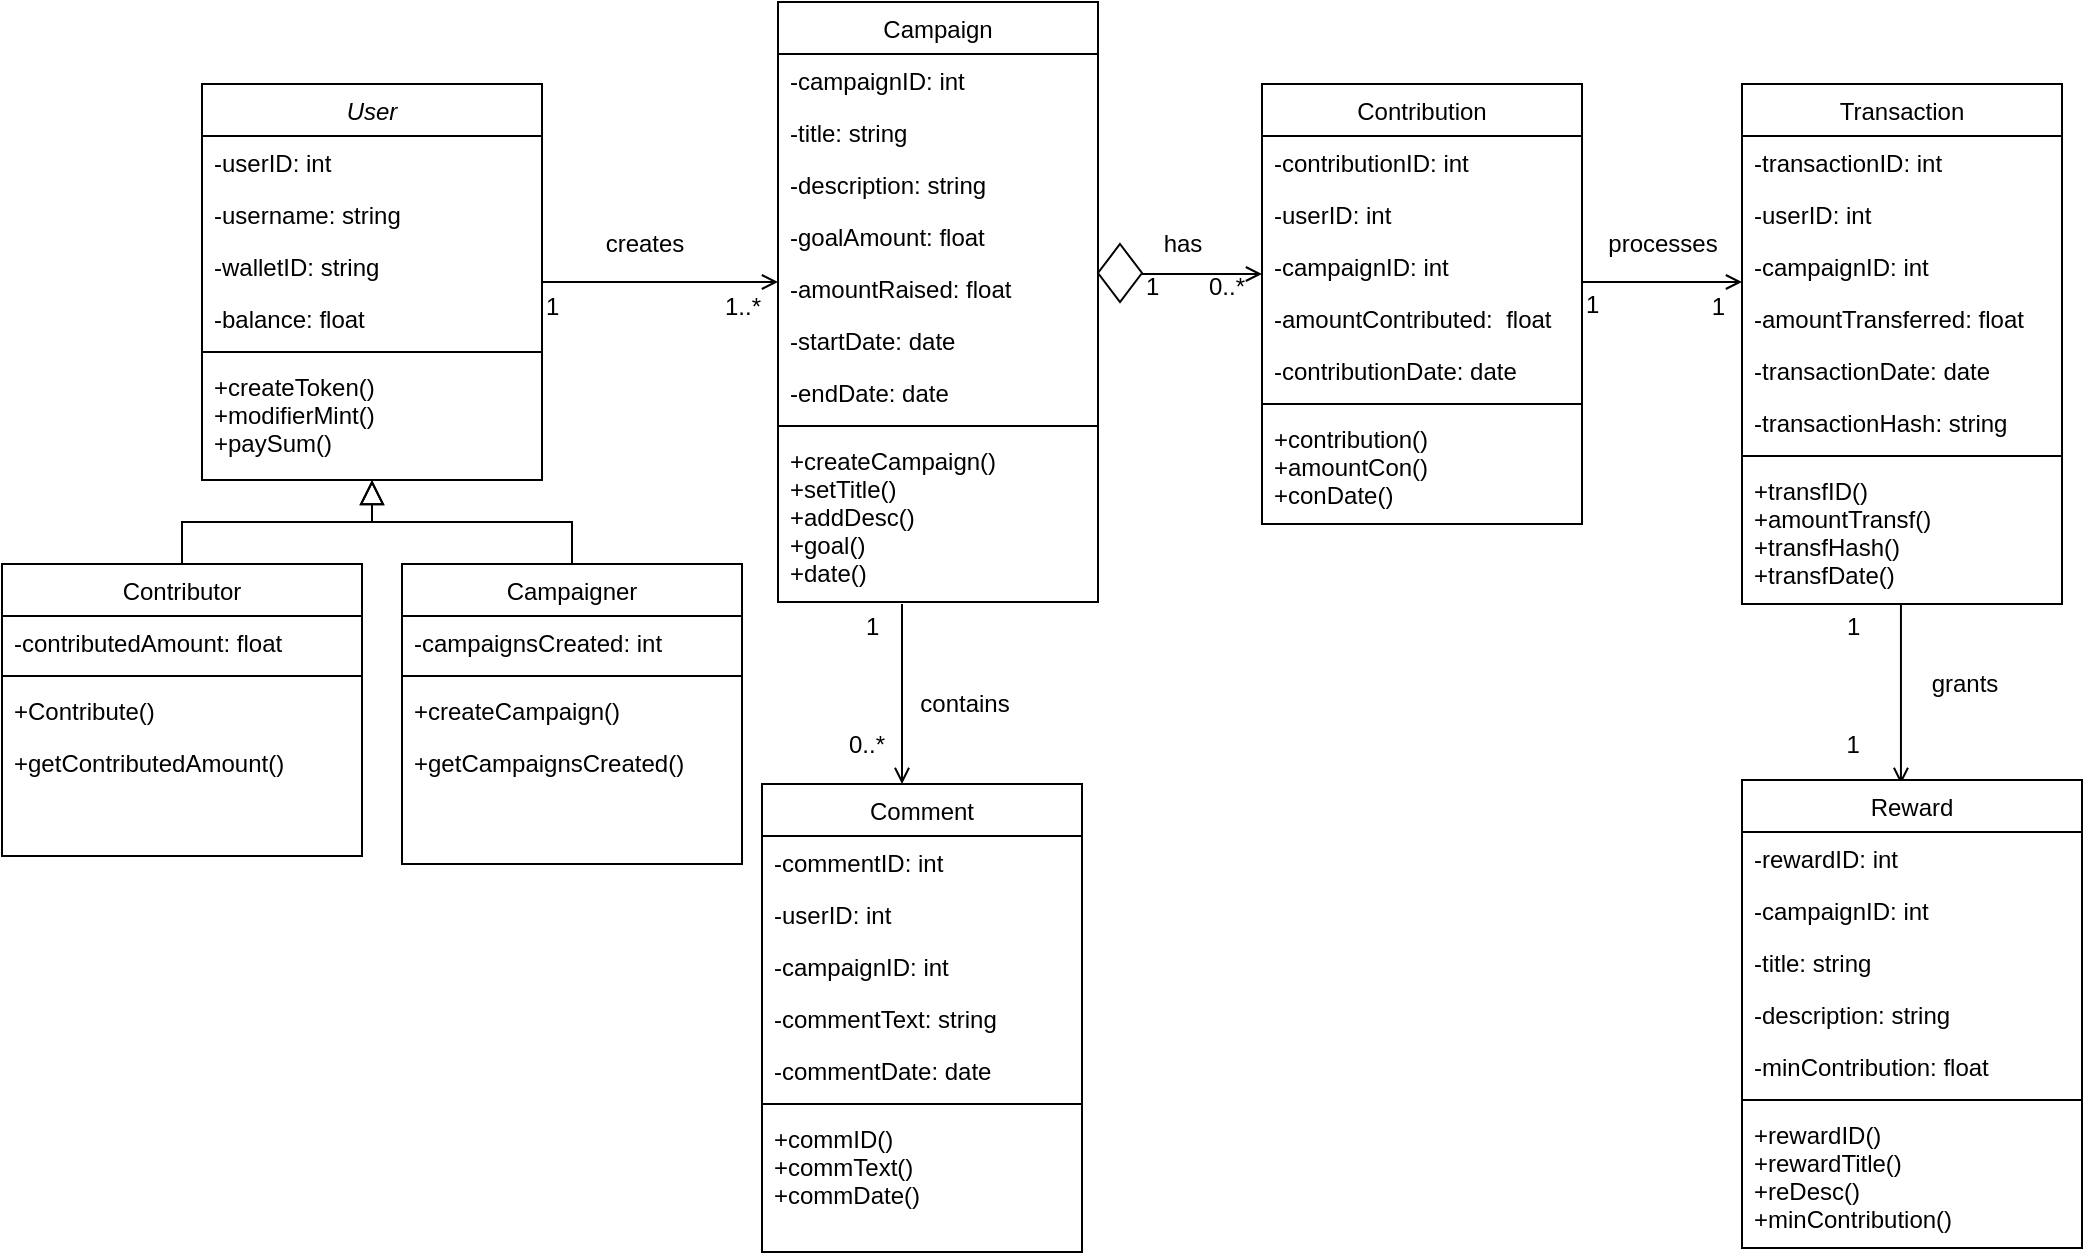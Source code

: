 <mxfile version="21.6.8" type="device">
  <diagram id="C5RBs43oDa-KdzZeNtuy" name="Page-1">
    <mxGraphModel dx="1437" dy="559" grid="1" gridSize="10" guides="1" tooltips="1" connect="1" arrows="1" fold="1" page="1" pageScale="1" pageWidth="827" pageHeight="1169" math="0" shadow="0">
      <root>
        <mxCell id="WIyWlLk6GJQsqaUBKTNV-0" />
        <mxCell id="WIyWlLk6GJQsqaUBKTNV-1" parent="WIyWlLk6GJQsqaUBKTNV-0" />
        <mxCell id="zkfFHV4jXpPFQw0GAbJ--0" value="User" style="swimlane;fontStyle=2;align=center;verticalAlign=top;childLayout=stackLayout;horizontal=1;startSize=26;horizontalStack=0;resizeParent=1;resizeLast=0;collapsible=1;marginBottom=0;rounded=0;shadow=0;strokeWidth=1;" parent="WIyWlLk6GJQsqaUBKTNV-1" vertex="1">
          <mxGeometry x="220" y="120" width="170" height="198" as="geometry">
            <mxRectangle x="230" y="140" width="160" height="26" as="alternateBounds" />
          </mxGeometry>
        </mxCell>
        <mxCell id="zkfFHV4jXpPFQw0GAbJ--1" value="-userID: int" style="text;align=left;verticalAlign=top;spacingLeft=4;spacingRight=4;overflow=hidden;rotatable=0;points=[[0,0.5],[1,0.5]];portConstraint=eastwest;" parent="zkfFHV4jXpPFQw0GAbJ--0" vertex="1">
          <mxGeometry y="26" width="170" height="26" as="geometry" />
        </mxCell>
        <mxCell id="zkfFHV4jXpPFQw0GAbJ--2" value="-username: string" style="text;align=left;verticalAlign=top;spacingLeft=4;spacingRight=4;overflow=hidden;rotatable=0;points=[[0,0.5],[1,0.5]];portConstraint=eastwest;rounded=0;shadow=0;html=0;" parent="zkfFHV4jXpPFQw0GAbJ--0" vertex="1">
          <mxGeometry y="52" width="170" height="26" as="geometry" />
        </mxCell>
        <mxCell id="zkfFHV4jXpPFQw0GAbJ--3" value="-walletID: string" style="text;align=left;verticalAlign=top;spacingLeft=4;spacingRight=4;overflow=hidden;rotatable=0;points=[[0,0.5],[1,0.5]];portConstraint=eastwest;rounded=0;shadow=0;html=0;" parent="zkfFHV4jXpPFQw0GAbJ--0" vertex="1">
          <mxGeometry y="78" width="170" height="26" as="geometry" />
        </mxCell>
        <mxCell id="aKW2UoSungZ_cPS9l6HX-14" value="-balance: float" style="text;align=left;verticalAlign=top;spacingLeft=4;spacingRight=4;overflow=hidden;rotatable=0;points=[[0,0.5],[1,0.5]];portConstraint=eastwest;rounded=0;shadow=0;html=0;" parent="zkfFHV4jXpPFQw0GAbJ--0" vertex="1">
          <mxGeometry y="104" width="170" height="26" as="geometry" />
        </mxCell>
        <mxCell id="zkfFHV4jXpPFQw0GAbJ--4" value="" style="line;html=1;strokeWidth=1;align=left;verticalAlign=middle;spacingTop=-1;spacingLeft=3;spacingRight=3;rotatable=0;labelPosition=right;points=[];portConstraint=eastwest;" parent="zkfFHV4jXpPFQw0GAbJ--0" vertex="1">
          <mxGeometry y="130" width="170" height="8" as="geometry" />
        </mxCell>
        <mxCell id="XlG1Qlhfh9xNwYGJghQr-1" value="+createToken()&#xa;+modifierMint()&#xa;+paySum()" style="text;align=left;verticalAlign=top;spacingLeft=4;spacingRight=4;overflow=hidden;rotatable=0;points=[[0,0.5],[1,0.5]];portConstraint=eastwest;rounded=0;shadow=0;html=0;" parent="zkfFHV4jXpPFQw0GAbJ--0" vertex="1">
          <mxGeometry y="138" width="170" height="52" as="geometry" />
        </mxCell>
        <mxCell id="zkfFHV4jXpPFQw0GAbJ--6" value="Contributor" style="swimlane;fontStyle=0;align=center;verticalAlign=top;childLayout=stackLayout;horizontal=1;startSize=26;horizontalStack=0;resizeParent=1;resizeLast=0;collapsible=1;marginBottom=0;rounded=0;shadow=0;strokeWidth=1;" parent="WIyWlLk6GJQsqaUBKTNV-1" vertex="1">
          <mxGeometry x="120" y="360" width="180" height="146" as="geometry">
            <mxRectangle x="130" y="380" width="160" height="26" as="alternateBounds" />
          </mxGeometry>
        </mxCell>
        <mxCell id="1NJrTa7F606WhRl6wuMh-0" value="-contributedAmount: float " style="text;align=left;verticalAlign=top;spacingLeft=4;spacingRight=4;overflow=hidden;rotatable=0;points=[[0,0.5],[1,0.5]];portConstraint=eastwest;" parent="zkfFHV4jXpPFQw0GAbJ--6" vertex="1">
          <mxGeometry y="26" width="180" height="26" as="geometry" />
        </mxCell>
        <mxCell id="1NJrTa7F606WhRl6wuMh-1" value="" style="line;html=1;strokeWidth=1;align=left;verticalAlign=middle;spacingTop=-1;spacingLeft=3;spacingRight=3;rotatable=0;labelPosition=right;points=[];portConstraint=eastwest;" parent="zkfFHV4jXpPFQw0GAbJ--6" vertex="1">
          <mxGeometry y="52" width="180" height="8" as="geometry" />
        </mxCell>
        <mxCell id="1NJrTa7F606WhRl6wuMh-2" value="+Contribute()" style="text;align=left;verticalAlign=top;spacingLeft=4;spacingRight=4;overflow=hidden;rotatable=0;points=[[0,0.5],[1,0.5]];portConstraint=eastwest;" parent="zkfFHV4jXpPFQw0GAbJ--6" vertex="1">
          <mxGeometry y="60" width="180" height="26" as="geometry" />
        </mxCell>
        <mxCell id="1NJrTa7F606WhRl6wuMh-4" value="+getContributedAmount()" style="text;align=left;verticalAlign=top;spacingLeft=4;spacingRight=4;overflow=hidden;rotatable=0;points=[[0,0.5],[1,0.5]];portConstraint=eastwest;" parent="zkfFHV4jXpPFQw0GAbJ--6" vertex="1">
          <mxGeometry y="86" width="180" height="26" as="geometry" />
        </mxCell>
        <mxCell id="zkfFHV4jXpPFQw0GAbJ--12" value="" style="endArrow=block;endSize=10;endFill=0;shadow=0;strokeWidth=1;rounded=0;edgeStyle=elbowEdgeStyle;elbow=vertical;" parent="WIyWlLk6GJQsqaUBKTNV-1" source="zkfFHV4jXpPFQw0GAbJ--6" target="zkfFHV4jXpPFQw0GAbJ--0" edge="1">
          <mxGeometry width="160" relative="1" as="geometry">
            <mxPoint x="200" y="203" as="sourcePoint" />
            <mxPoint x="200" y="203" as="targetPoint" />
          </mxGeometry>
        </mxCell>
        <mxCell id="zkfFHV4jXpPFQw0GAbJ--13" value="Campaigner" style="swimlane;fontStyle=0;align=center;verticalAlign=top;childLayout=stackLayout;horizontal=1;startSize=26;horizontalStack=0;resizeParent=1;resizeLast=0;collapsible=1;marginBottom=0;rounded=0;shadow=0;strokeWidth=1;" parent="WIyWlLk6GJQsqaUBKTNV-1" vertex="1">
          <mxGeometry x="320" y="360" width="170" height="150" as="geometry">
            <mxRectangle x="340" y="380" width="170" height="26" as="alternateBounds" />
          </mxGeometry>
        </mxCell>
        <mxCell id="1NJrTa7F606WhRl6wuMh-5" value="-campaignsCreated: int " style="text;align=left;verticalAlign=top;spacingLeft=4;spacingRight=4;overflow=hidden;rotatable=0;points=[[0,0.5],[1,0.5]];portConstraint=eastwest;" parent="zkfFHV4jXpPFQw0GAbJ--13" vertex="1">
          <mxGeometry y="26" width="170" height="26" as="geometry" />
        </mxCell>
        <mxCell id="1NJrTa7F606WhRl6wuMh-7" value="" style="line;html=1;strokeWidth=1;align=left;verticalAlign=middle;spacingTop=-1;spacingLeft=3;spacingRight=3;rotatable=0;labelPosition=right;points=[];portConstraint=eastwest;" parent="zkfFHV4jXpPFQw0GAbJ--13" vertex="1">
          <mxGeometry y="52" width="170" height="8" as="geometry" />
        </mxCell>
        <mxCell id="1NJrTa7F606WhRl6wuMh-8" value="+createCampaign()" style="text;align=left;verticalAlign=top;spacingLeft=4;spacingRight=4;overflow=hidden;rotatable=0;points=[[0,0.5],[1,0.5]];portConstraint=eastwest;" parent="zkfFHV4jXpPFQw0GAbJ--13" vertex="1">
          <mxGeometry y="60" width="170" height="26" as="geometry" />
        </mxCell>
        <mxCell id="1NJrTa7F606WhRl6wuMh-9" value="+getCampaignsCreated()" style="text;align=left;verticalAlign=top;spacingLeft=4;spacingRight=4;overflow=hidden;rotatable=0;points=[[0,0.5],[1,0.5]];portConstraint=eastwest;" parent="zkfFHV4jXpPFQw0GAbJ--13" vertex="1">
          <mxGeometry y="86" width="170" height="26" as="geometry" />
        </mxCell>
        <mxCell id="zkfFHV4jXpPFQw0GAbJ--16" value="" style="endArrow=block;endSize=10;endFill=0;shadow=0;strokeWidth=1;rounded=0;edgeStyle=elbowEdgeStyle;elbow=vertical;" parent="WIyWlLk6GJQsqaUBKTNV-1" source="zkfFHV4jXpPFQw0GAbJ--13" target="zkfFHV4jXpPFQw0GAbJ--0" edge="1">
          <mxGeometry width="160" relative="1" as="geometry">
            <mxPoint x="210" y="373" as="sourcePoint" />
            <mxPoint x="310" y="271" as="targetPoint" />
          </mxGeometry>
        </mxCell>
        <mxCell id="zkfFHV4jXpPFQw0GAbJ--17" value="Campaign" style="swimlane;fontStyle=0;align=center;verticalAlign=top;childLayout=stackLayout;horizontal=1;startSize=26;horizontalStack=0;resizeParent=1;resizeLast=0;collapsible=1;marginBottom=0;rounded=0;shadow=0;strokeWidth=1;" parent="WIyWlLk6GJQsqaUBKTNV-1" vertex="1">
          <mxGeometry x="508" y="79" width="160" height="300" as="geometry">
            <mxRectangle x="550" y="140" width="160" height="26" as="alternateBounds" />
          </mxGeometry>
        </mxCell>
        <mxCell id="zkfFHV4jXpPFQw0GAbJ--18" value="-campaignID: int" style="text;align=left;verticalAlign=top;spacingLeft=4;spacingRight=4;overflow=hidden;rotatable=0;points=[[0,0.5],[1,0.5]];portConstraint=eastwest;" parent="zkfFHV4jXpPFQw0GAbJ--17" vertex="1">
          <mxGeometry y="26" width="160" height="26" as="geometry" />
        </mxCell>
        <mxCell id="zkfFHV4jXpPFQw0GAbJ--19" value="-title: string" style="text;align=left;verticalAlign=top;spacingLeft=4;spacingRight=4;overflow=hidden;rotatable=0;points=[[0,0.5],[1,0.5]];portConstraint=eastwest;rounded=0;shadow=0;html=0;" parent="zkfFHV4jXpPFQw0GAbJ--17" vertex="1">
          <mxGeometry y="52" width="160" height="26" as="geometry" />
        </mxCell>
        <mxCell id="zkfFHV4jXpPFQw0GAbJ--20" value="-description: string" style="text;align=left;verticalAlign=top;spacingLeft=4;spacingRight=4;overflow=hidden;rotatable=0;points=[[0,0.5],[1,0.5]];portConstraint=eastwest;rounded=0;shadow=0;html=0;" parent="zkfFHV4jXpPFQw0GAbJ--17" vertex="1">
          <mxGeometry y="78" width="160" height="26" as="geometry" />
        </mxCell>
        <mxCell id="zkfFHV4jXpPFQw0GAbJ--21" value="-goalAmount: float" style="text;align=left;verticalAlign=top;spacingLeft=4;spacingRight=4;overflow=hidden;rotatable=0;points=[[0,0.5],[1,0.5]];portConstraint=eastwest;rounded=0;shadow=0;html=0;" parent="zkfFHV4jXpPFQw0GAbJ--17" vertex="1">
          <mxGeometry y="104" width="160" height="26" as="geometry" />
        </mxCell>
        <mxCell id="zkfFHV4jXpPFQw0GAbJ--22" value="-amountRaised: float" style="text;align=left;verticalAlign=top;spacingLeft=4;spacingRight=4;overflow=hidden;rotatable=0;points=[[0,0.5],[1,0.5]];portConstraint=eastwest;rounded=0;shadow=0;html=0;" parent="zkfFHV4jXpPFQw0GAbJ--17" vertex="1">
          <mxGeometry y="130" width="160" height="26" as="geometry" />
        </mxCell>
        <mxCell id="aKW2UoSungZ_cPS9l6HX-15" value="-startDate: date" style="text;align=left;verticalAlign=top;spacingLeft=4;spacingRight=4;overflow=hidden;rotatable=0;points=[[0,0.5],[1,0.5]];portConstraint=eastwest;rounded=0;shadow=0;html=0;" parent="zkfFHV4jXpPFQw0GAbJ--17" vertex="1">
          <mxGeometry y="156" width="160" height="26" as="geometry" />
        </mxCell>
        <mxCell id="aKW2UoSungZ_cPS9l6HX-16" value="-endDate: date" style="text;align=left;verticalAlign=top;spacingLeft=4;spacingRight=4;overflow=hidden;rotatable=0;points=[[0,0.5],[1,0.5]];portConstraint=eastwest;rounded=0;shadow=0;html=0;" parent="zkfFHV4jXpPFQw0GAbJ--17" vertex="1">
          <mxGeometry y="182" width="160" height="26" as="geometry" />
        </mxCell>
        <mxCell id="zkfFHV4jXpPFQw0GAbJ--23" value="" style="line;html=1;strokeWidth=1;align=left;verticalAlign=middle;spacingTop=-1;spacingLeft=3;spacingRight=3;rotatable=0;labelPosition=right;points=[];portConstraint=eastwest;" parent="zkfFHV4jXpPFQw0GAbJ--17" vertex="1">
          <mxGeometry y="208" width="160" height="8" as="geometry" />
        </mxCell>
        <mxCell id="XlG1Qlhfh9xNwYGJghQr-3" value="+createCampaign()&#xa;+setTitle()&#xa;+addDesc()&#xa;+goal()&#xa;+date()" style="text;align=left;verticalAlign=top;spacingLeft=4;spacingRight=4;overflow=hidden;rotatable=0;points=[[0,0.5],[1,0.5]];portConstraint=eastwest;rounded=0;shadow=0;html=0;" parent="zkfFHV4jXpPFQw0GAbJ--17" vertex="1">
          <mxGeometry y="216" width="160" height="84" as="geometry" />
        </mxCell>
        <mxCell id="zkfFHV4jXpPFQw0GAbJ--26" value="" style="endArrow=open;shadow=0;strokeWidth=1;rounded=0;endFill=1;edgeStyle=elbowEdgeStyle;elbow=vertical;" parent="WIyWlLk6GJQsqaUBKTNV-1" source="zkfFHV4jXpPFQw0GAbJ--0" target="zkfFHV4jXpPFQw0GAbJ--17" edge="1">
          <mxGeometry x="0.5" y="41" relative="1" as="geometry">
            <mxPoint x="380" y="192" as="sourcePoint" />
            <mxPoint x="540" y="192" as="targetPoint" />
            <mxPoint x="-40" y="32" as="offset" />
          </mxGeometry>
        </mxCell>
        <mxCell id="zkfFHV4jXpPFQw0GAbJ--27" value="1" style="resizable=0;align=left;verticalAlign=bottom;labelBackgroundColor=none;fontSize=12;" parent="zkfFHV4jXpPFQw0GAbJ--26" connectable="0" vertex="1">
          <mxGeometry x="-1" relative="1" as="geometry">
            <mxPoint y="21" as="offset" />
          </mxGeometry>
        </mxCell>
        <mxCell id="zkfFHV4jXpPFQw0GAbJ--28" value="1..*" style="resizable=0;align=right;verticalAlign=bottom;labelBackgroundColor=none;fontSize=12;" parent="zkfFHV4jXpPFQw0GAbJ--26" connectable="0" vertex="1">
          <mxGeometry x="1" relative="1" as="geometry">
            <mxPoint x="-7" y="21" as="offset" />
          </mxGeometry>
        </mxCell>
        <mxCell id="zkfFHV4jXpPFQw0GAbJ--29" value="creates" style="text;html=1;resizable=0;points=[];;align=center;verticalAlign=middle;labelBackgroundColor=none;rounded=0;shadow=0;strokeWidth=1;fontSize=12;" parent="zkfFHV4jXpPFQw0GAbJ--26" vertex="1" connectable="0">
          <mxGeometry x="0.5" y="49" relative="1" as="geometry">
            <mxPoint x="-38" y="30" as="offset" />
          </mxGeometry>
        </mxCell>
        <mxCell id="aKW2UoSungZ_cPS9l6HX-4" value="has" style="text;html=1;resizable=0;points=[];;align=center;verticalAlign=middle;labelBackgroundColor=none;rounded=0;shadow=0;strokeWidth=1;fontSize=12;" parent="zkfFHV4jXpPFQw0GAbJ--26" vertex="1" connectable="0">
          <mxGeometry x="0.5" y="49" relative="1" as="geometry">
            <mxPoint x="231" y="30" as="offset" />
          </mxGeometry>
        </mxCell>
        <mxCell id="aKW2UoSungZ_cPS9l6HX-28" value="contains" style="text;html=1;resizable=0;points=[];;align=center;verticalAlign=middle;labelBackgroundColor=none;rounded=0;shadow=0;strokeWidth=1;fontSize=12;" parent="zkfFHV4jXpPFQw0GAbJ--26" vertex="1" connectable="0">
          <mxGeometry x="0.5" y="49" relative="1" as="geometry">
            <mxPoint x="122" y="260" as="offset" />
          </mxGeometry>
        </mxCell>
        <mxCell id="aKW2UoSungZ_cPS9l6HX-48" value="processes" style="text;html=1;resizable=0;points=[];;align=center;verticalAlign=middle;labelBackgroundColor=none;rounded=0;shadow=0;strokeWidth=1;fontSize=12;" parent="zkfFHV4jXpPFQw0GAbJ--26" vertex="1" connectable="0">
          <mxGeometry x="0.5" y="49" relative="1" as="geometry">
            <mxPoint x="471" y="30" as="offset" />
          </mxGeometry>
        </mxCell>
        <mxCell id="aKW2UoSungZ_cPS9l6HX-52" value="grants" style="text;html=1;resizable=0;points=[];;align=center;verticalAlign=middle;labelBackgroundColor=none;rounded=0;shadow=0;strokeWidth=1;fontSize=12;" parent="zkfFHV4jXpPFQw0GAbJ--26" vertex="1" connectable="0">
          <mxGeometry x="0.5" y="49" relative="1" as="geometry">
            <mxPoint x="622" y="250" as="offset" />
          </mxGeometry>
        </mxCell>
        <mxCell id="aKW2UoSungZ_cPS9l6HX-5" value="Contribution" style="swimlane;fontStyle=0;align=center;verticalAlign=top;childLayout=stackLayout;horizontal=1;startSize=26;horizontalStack=0;resizeParent=1;resizeLast=0;collapsible=1;marginBottom=0;rounded=0;shadow=0;strokeWidth=1;" parent="WIyWlLk6GJQsqaUBKTNV-1" vertex="1">
          <mxGeometry x="750" y="120" width="160" height="220" as="geometry">
            <mxRectangle x="550" y="140" width="160" height="26" as="alternateBounds" />
          </mxGeometry>
        </mxCell>
        <mxCell id="aKW2UoSungZ_cPS9l6HX-6" value="-contributionID: int" style="text;align=left;verticalAlign=top;spacingLeft=4;spacingRight=4;overflow=hidden;rotatable=0;points=[[0,0.5],[1,0.5]];portConstraint=eastwest;" parent="aKW2UoSungZ_cPS9l6HX-5" vertex="1">
          <mxGeometry y="26" width="160" height="26" as="geometry" />
        </mxCell>
        <mxCell id="aKW2UoSungZ_cPS9l6HX-7" value="-userID: int" style="text;align=left;verticalAlign=top;spacingLeft=4;spacingRight=4;overflow=hidden;rotatable=0;points=[[0,0.5],[1,0.5]];portConstraint=eastwest;rounded=0;shadow=0;html=0;" parent="aKW2UoSungZ_cPS9l6HX-5" vertex="1">
          <mxGeometry y="52" width="160" height="26" as="geometry" />
        </mxCell>
        <mxCell id="aKW2UoSungZ_cPS9l6HX-9" value="-campaignID: int" style="text;align=left;verticalAlign=top;spacingLeft=4;spacingRight=4;overflow=hidden;rotatable=0;points=[[0,0.5],[1,0.5]];portConstraint=eastwest;rounded=0;shadow=0;html=0;" parent="aKW2UoSungZ_cPS9l6HX-5" vertex="1">
          <mxGeometry y="78" width="160" height="26" as="geometry" />
        </mxCell>
        <mxCell id="aKW2UoSungZ_cPS9l6HX-10" value="-amountContributed:  float" style="text;align=left;verticalAlign=top;spacingLeft=4;spacingRight=4;overflow=hidden;rotatable=0;points=[[0,0.5],[1,0.5]];portConstraint=eastwest;rounded=0;shadow=0;html=0;" parent="aKW2UoSungZ_cPS9l6HX-5" vertex="1">
          <mxGeometry y="104" width="160" height="26" as="geometry" />
        </mxCell>
        <mxCell id="aKW2UoSungZ_cPS9l6HX-17" value="-contributionDate: date" style="text;align=left;verticalAlign=top;spacingLeft=4;spacingRight=4;overflow=hidden;rotatable=0;points=[[0,0.5],[1,0.5]];portConstraint=eastwest;rounded=0;shadow=0;html=0;" parent="aKW2UoSungZ_cPS9l6HX-5" vertex="1">
          <mxGeometry y="130" width="160" height="26" as="geometry" />
        </mxCell>
        <mxCell id="aKW2UoSungZ_cPS9l6HX-21" value="" style="line;html=1;strokeWidth=1;align=left;verticalAlign=middle;spacingTop=-1;spacingLeft=3;spacingRight=3;rotatable=0;labelPosition=right;points=[];portConstraint=eastwest;" parent="aKW2UoSungZ_cPS9l6HX-5" vertex="1">
          <mxGeometry y="156" width="160" height="8" as="geometry" />
        </mxCell>
        <mxCell id="XlG1Qlhfh9xNwYGJghQr-4" value="+contribution()&#xa;+amountCon()&#xa;+conDate()" style="text;align=left;verticalAlign=top;spacingLeft=4;spacingRight=4;overflow=hidden;rotatable=0;points=[[0,0.5],[1,0.5]];portConstraint=eastwest;rounded=0;shadow=0;html=0;" parent="aKW2UoSungZ_cPS9l6HX-5" vertex="1">
          <mxGeometry y="164" width="160" height="52" as="geometry" />
        </mxCell>
        <mxCell id="aKW2UoSungZ_cPS9l6HX-18" value="" style="endArrow=open;shadow=0;strokeWidth=1;rounded=0;endFill=1;edgeStyle=elbowEdgeStyle;elbow=vertical;" parent="WIyWlLk6GJQsqaUBKTNV-1" edge="1">
          <mxGeometry x="0.5" y="41" relative="1" as="geometry">
            <mxPoint x="690" y="215" as="sourcePoint" />
            <mxPoint x="750" y="215" as="targetPoint" />
            <mxPoint x="-40" y="32" as="offset" />
            <Array as="points">
              <mxPoint x="690" y="215" />
            </Array>
          </mxGeometry>
        </mxCell>
        <mxCell id="aKW2UoSungZ_cPS9l6HX-19" value="1" style="resizable=0;align=left;verticalAlign=bottom;labelBackgroundColor=none;fontSize=12;" parent="aKW2UoSungZ_cPS9l6HX-18" connectable="0" vertex="1">
          <mxGeometry x="-1" relative="1" as="geometry">
            <mxPoint y="15" as="offset" />
          </mxGeometry>
        </mxCell>
        <mxCell id="aKW2UoSungZ_cPS9l6HX-20" value="0..*" style="resizable=0;align=right;verticalAlign=bottom;labelBackgroundColor=none;fontSize=12;" parent="aKW2UoSungZ_cPS9l6HX-18" connectable="0" vertex="1">
          <mxGeometry x="1" relative="1" as="geometry">
            <mxPoint x="-7" y="15" as="offset" />
          </mxGeometry>
        </mxCell>
        <mxCell id="aKW2UoSungZ_cPS9l6HX-25" value="" style="endArrow=open;shadow=0;strokeWidth=1;rounded=0;endFill=1;edgeStyle=elbowEdgeStyle;elbow=vertical;" parent="WIyWlLk6GJQsqaUBKTNV-1" edge="1">
          <mxGeometry x="0.5" y="41" relative="1" as="geometry">
            <mxPoint x="570" y="380" as="sourcePoint" />
            <mxPoint x="570" y="470" as="targetPoint" />
            <mxPoint x="-40" y="32" as="offset" />
            <Array as="points">
              <mxPoint x="580" y="398.5" />
            </Array>
          </mxGeometry>
        </mxCell>
        <mxCell id="aKW2UoSungZ_cPS9l6HX-26" value="1" style="resizable=0;align=left;verticalAlign=bottom;labelBackgroundColor=none;fontSize=12;" parent="aKW2UoSungZ_cPS9l6HX-25" connectable="0" vertex="1">
          <mxGeometry x="-1" relative="1" as="geometry">
            <mxPoint x="-20" y="20" as="offset" />
          </mxGeometry>
        </mxCell>
        <mxCell id="aKW2UoSungZ_cPS9l6HX-27" value="0..*" style="resizable=0;align=right;verticalAlign=bottom;labelBackgroundColor=none;fontSize=12;" parent="aKW2UoSungZ_cPS9l6HX-25" connectable="0" vertex="1">
          <mxGeometry x="1" relative="1" as="geometry">
            <mxPoint x="-7" y="-11" as="offset" />
          </mxGeometry>
        </mxCell>
        <mxCell id="aKW2UoSungZ_cPS9l6HX-29" value="Comment" style="swimlane;fontStyle=0;align=center;verticalAlign=top;childLayout=stackLayout;horizontal=1;startSize=26;horizontalStack=0;resizeParent=1;resizeLast=0;collapsible=1;marginBottom=0;rounded=0;shadow=0;strokeWidth=1;" parent="WIyWlLk6GJQsqaUBKTNV-1" vertex="1">
          <mxGeometry x="500" y="470" width="160" height="234" as="geometry">
            <mxRectangle x="550" y="140" width="160" height="26" as="alternateBounds" />
          </mxGeometry>
        </mxCell>
        <mxCell id="aKW2UoSungZ_cPS9l6HX-30" value="-commentID: int" style="text;align=left;verticalAlign=top;spacingLeft=4;spacingRight=4;overflow=hidden;rotatable=0;points=[[0,0.5],[1,0.5]];portConstraint=eastwest;" parent="aKW2UoSungZ_cPS9l6HX-29" vertex="1">
          <mxGeometry y="26" width="160" height="26" as="geometry" />
        </mxCell>
        <mxCell id="aKW2UoSungZ_cPS9l6HX-31" value="-userID: int" style="text;align=left;verticalAlign=top;spacingLeft=4;spacingRight=4;overflow=hidden;rotatable=0;points=[[0,0.5],[1,0.5]];portConstraint=eastwest;rounded=0;shadow=0;html=0;" parent="aKW2UoSungZ_cPS9l6HX-29" vertex="1">
          <mxGeometry y="52" width="160" height="26" as="geometry" />
        </mxCell>
        <mxCell id="aKW2UoSungZ_cPS9l6HX-32" value="-campaignID: int" style="text;align=left;verticalAlign=top;spacingLeft=4;spacingRight=4;overflow=hidden;rotatable=0;points=[[0,0.5],[1,0.5]];portConstraint=eastwest;rounded=0;shadow=0;html=0;" parent="aKW2UoSungZ_cPS9l6HX-29" vertex="1">
          <mxGeometry y="78" width="160" height="26" as="geometry" />
        </mxCell>
        <mxCell id="aKW2UoSungZ_cPS9l6HX-33" value="-commentText: string" style="text;align=left;verticalAlign=top;spacingLeft=4;spacingRight=4;overflow=hidden;rotatable=0;points=[[0,0.5],[1,0.5]];portConstraint=eastwest;rounded=0;shadow=0;html=0;" parent="aKW2UoSungZ_cPS9l6HX-29" vertex="1">
          <mxGeometry y="104" width="160" height="26" as="geometry" />
        </mxCell>
        <mxCell id="aKW2UoSungZ_cPS9l6HX-34" value="-commentDate: date" style="text;align=left;verticalAlign=top;spacingLeft=4;spacingRight=4;overflow=hidden;rotatable=0;points=[[0,0.5],[1,0.5]];portConstraint=eastwest;rounded=0;shadow=0;html=0;" parent="aKW2UoSungZ_cPS9l6HX-29" vertex="1">
          <mxGeometry y="130" width="160" height="26" as="geometry" />
        </mxCell>
        <mxCell id="aKW2UoSungZ_cPS9l6HX-35" value="" style="line;html=1;strokeWidth=1;align=left;verticalAlign=middle;spacingTop=-1;spacingLeft=3;spacingRight=3;rotatable=0;labelPosition=right;points=[];portConstraint=eastwest;" parent="aKW2UoSungZ_cPS9l6HX-29" vertex="1">
          <mxGeometry y="156" width="160" height="8" as="geometry" />
        </mxCell>
        <mxCell id="XlG1Qlhfh9xNwYGJghQr-6" value="+commID()&#xa;+commText()&#xa;+commDate()" style="text;align=left;verticalAlign=top;spacingLeft=4;spacingRight=4;overflow=hidden;rotatable=0;points=[[0,0.5],[1,0.5]];portConstraint=eastwest;rounded=0;shadow=0;html=0;" parent="aKW2UoSungZ_cPS9l6HX-29" vertex="1">
          <mxGeometry y="164" width="160" height="70" as="geometry" />
        </mxCell>
        <mxCell id="aKW2UoSungZ_cPS9l6HX-36" value="" style="endArrow=open;shadow=0;strokeWidth=1;rounded=0;endFill=1;edgeStyle=elbowEdgeStyle;elbow=vertical;" parent="WIyWlLk6GJQsqaUBKTNV-1" edge="1">
          <mxGeometry x="0.5" y="41" relative="1" as="geometry">
            <mxPoint x="910" y="219" as="sourcePoint" />
            <mxPoint x="990" y="219" as="targetPoint" />
            <mxPoint x="-40" y="32" as="offset" />
            <Array as="points">
              <mxPoint x="930" y="219" />
            </Array>
          </mxGeometry>
        </mxCell>
        <mxCell id="aKW2UoSungZ_cPS9l6HX-37" value="1" style="resizable=0;align=left;verticalAlign=bottom;labelBackgroundColor=none;fontSize=12;" parent="aKW2UoSungZ_cPS9l6HX-36" connectable="0" vertex="1">
          <mxGeometry x="-1" relative="1" as="geometry">
            <mxPoint y="20" as="offset" />
          </mxGeometry>
        </mxCell>
        <mxCell id="aKW2UoSungZ_cPS9l6HX-38" value="1" style="resizable=0;align=right;verticalAlign=bottom;labelBackgroundColor=none;fontSize=12;" parent="aKW2UoSungZ_cPS9l6HX-36" connectable="0" vertex="1">
          <mxGeometry x="1" relative="1" as="geometry">
            <mxPoint x="-7" y="21" as="offset" />
          </mxGeometry>
        </mxCell>
        <mxCell id="aKW2UoSungZ_cPS9l6HX-39" value="Transaction" style="swimlane;fontStyle=0;align=center;verticalAlign=top;childLayout=stackLayout;horizontal=1;startSize=26;horizontalStack=0;resizeParent=1;resizeLast=0;collapsible=1;marginBottom=0;rounded=0;shadow=0;strokeWidth=1;" parent="WIyWlLk6GJQsqaUBKTNV-1" vertex="1">
          <mxGeometry x="990" y="120" width="160" height="260" as="geometry">
            <mxRectangle x="550" y="140" width="160" height="26" as="alternateBounds" />
          </mxGeometry>
        </mxCell>
        <mxCell id="aKW2UoSungZ_cPS9l6HX-40" value="-transactionID: int" style="text;align=left;verticalAlign=top;spacingLeft=4;spacingRight=4;overflow=hidden;rotatable=0;points=[[0,0.5],[1,0.5]];portConstraint=eastwest;" parent="aKW2UoSungZ_cPS9l6HX-39" vertex="1">
          <mxGeometry y="26" width="160" height="26" as="geometry" />
        </mxCell>
        <mxCell id="aKW2UoSungZ_cPS9l6HX-41" value="-userID: int" style="text;align=left;verticalAlign=top;spacingLeft=4;spacingRight=4;overflow=hidden;rotatable=0;points=[[0,0.5],[1,0.5]];portConstraint=eastwest;rounded=0;shadow=0;html=0;" parent="aKW2UoSungZ_cPS9l6HX-39" vertex="1">
          <mxGeometry y="52" width="160" height="26" as="geometry" />
        </mxCell>
        <mxCell id="aKW2UoSungZ_cPS9l6HX-42" value="-campaignID: int" style="text;align=left;verticalAlign=top;spacingLeft=4;spacingRight=4;overflow=hidden;rotatable=0;points=[[0,0.5],[1,0.5]];portConstraint=eastwest;rounded=0;shadow=0;html=0;" parent="aKW2UoSungZ_cPS9l6HX-39" vertex="1">
          <mxGeometry y="78" width="160" height="26" as="geometry" />
        </mxCell>
        <mxCell id="aKW2UoSungZ_cPS9l6HX-43" value="-amountTransferred: float" style="text;align=left;verticalAlign=top;spacingLeft=4;spacingRight=4;overflow=hidden;rotatable=0;points=[[0,0.5],[1,0.5]];portConstraint=eastwest;rounded=0;shadow=0;html=0;" parent="aKW2UoSungZ_cPS9l6HX-39" vertex="1">
          <mxGeometry y="104" width="160" height="26" as="geometry" />
        </mxCell>
        <mxCell id="aKW2UoSungZ_cPS9l6HX-44" value="-transactionDate: date" style="text;align=left;verticalAlign=top;spacingLeft=4;spacingRight=4;overflow=hidden;rotatable=0;points=[[0,0.5],[1,0.5]];portConstraint=eastwest;rounded=0;shadow=0;html=0;" parent="aKW2UoSungZ_cPS9l6HX-39" vertex="1">
          <mxGeometry y="130" width="160" height="26" as="geometry" />
        </mxCell>
        <mxCell id="aKW2UoSungZ_cPS9l6HX-46" value="-transactionHash: string" style="text;align=left;verticalAlign=top;spacingLeft=4;spacingRight=4;overflow=hidden;rotatable=0;points=[[0,0.5],[1,0.5]];portConstraint=eastwest;rounded=0;shadow=0;html=0;" parent="aKW2UoSungZ_cPS9l6HX-39" vertex="1">
          <mxGeometry y="156" width="160" height="26" as="geometry" />
        </mxCell>
        <mxCell id="aKW2UoSungZ_cPS9l6HX-47" value="" style="line;html=1;strokeWidth=1;align=left;verticalAlign=middle;spacingTop=-1;spacingLeft=3;spacingRight=3;rotatable=0;labelPosition=right;points=[];portConstraint=eastwest;" parent="aKW2UoSungZ_cPS9l6HX-39" vertex="1">
          <mxGeometry y="182" width="160" height="8" as="geometry" />
        </mxCell>
        <mxCell id="XlG1Qlhfh9xNwYGJghQr-5" value="+transfID()&#xa;+amountTransf()&#xa;+transfHash()&#xa;+transfDate()" style="text;align=left;verticalAlign=top;spacingLeft=4;spacingRight=4;overflow=hidden;rotatable=0;points=[[0,0.5],[1,0.5]];portConstraint=eastwest;rounded=0;shadow=0;html=0;" parent="aKW2UoSungZ_cPS9l6HX-39" vertex="1">
          <mxGeometry y="190" width="160" height="70" as="geometry" />
        </mxCell>
        <mxCell id="aKW2UoSungZ_cPS9l6HX-49" value="" style="endArrow=open;shadow=0;strokeWidth=1;rounded=0;endFill=1;edgeStyle=elbowEdgeStyle;elbow=vertical;" parent="WIyWlLk6GJQsqaUBKTNV-1" edge="1">
          <mxGeometry x="0.5" y="41" relative="1" as="geometry">
            <mxPoint x="1069.47" y="380" as="sourcePoint" />
            <mxPoint x="1069.47" y="470" as="targetPoint" />
            <mxPoint x="-40" y="32" as="offset" />
            <Array as="points">
              <mxPoint x="1079.47" y="398.5" />
            </Array>
          </mxGeometry>
        </mxCell>
        <mxCell id="aKW2UoSungZ_cPS9l6HX-50" value="1" style="resizable=0;align=left;verticalAlign=bottom;labelBackgroundColor=none;fontSize=12;" parent="aKW2UoSungZ_cPS9l6HX-49" connectable="0" vertex="1">
          <mxGeometry x="-1" relative="1" as="geometry">
            <mxPoint x="-29" y="20" as="offset" />
          </mxGeometry>
        </mxCell>
        <mxCell id="aKW2UoSungZ_cPS9l6HX-51" value="1" style="resizable=0;align=right;verticalAlign=bottom;labelBackgroundColor=none;fontSize=12;" parent="aKW2UoSungZ_cPS9l6HX-49" connectable="0" vertex="1">
          <mxGeometry x="1" relative="1" as="geometry">
            <mxPoint x="-19" y="-11" as="offset" />
          </mxGeometry>
        </mxCell>
        <mxCell id="1NJrTa7F606WhRl6wuMh-10" value="Reward" style="swimlane;fontStyle=0;align=center;verticalAlign=top;childLayout=stackLayout;horizontal=1;startSize=26;horizontalStack=0;resizeParent=1;resizeLast=0;collapsible=1;marginBottom=0;rounded=0;shadow=0;strokeWidth=1;" parent="WIyWlLk6GJQsqaUBKTNV-1" vertex="1">
          <mxGeometry x="990" y="468" width="170" height="234" as="geometry">
            <mxRectangle x="550" y="140" width="160" height="26" as="alternateBounds" />
          </mxGeometry>
        </mxCell>
        <mxCell id="1NJrTa7F606WhRl6wuMh-11" value="-rewardID: int" style="text;align=left;verticalAlign=top;spacingLeft=4;spacingRight=4;overflow=hidden;rotatable=0;points=[[0,0.5],[1,0.5]];portConstraint=eastwest;" parent="1NJrTa7F606WhRl6wuMh-10" vertex="1">
          <mxGeometry y="26" width="170" height="26" as="geometry" />
        </mxCell>
        <mxCell id="1NJrTa7F606WhRl6wuMh-12" value="-campaignID: int" style="text;align=left;verticalAlign=top;spacingLeft=4;spacingRight=4;overflow=hidden;rotatable=0;points=[[0,0.5],[1,0.5]];portConstraint=eastwest;rounded=0;shadow=0;html=0;" parent="1NJrTa7F606WhRl6wuMh-10" vertex="1">
          <mxGeometry y="52" width="170" height="26" as="geometry" />
        </mxCell>
        <mxCell id="1NJrTa7F606WhRl6wuMh-13" value="-title: string" style="text;align=left;verticalAlign=top;spacingLeft=4;spacingRight=4;overflow=hidden;rotatable=0;points=[[0,0.5],[1,0.5]];portConstraint=eastwest;rounded=0;shadow=0;html=0;" parent="1NJrTa7F606WhRl6wuMh-10" vertex="1">
          <mxGeometry y="78" width="170" height="26" as="geometry" />
        </mxCell>
        <mxCell id="1NJrTa7F606WhRl6wuMh-14" value="-description: string" style="text;align=left;verticalAlign=top;spacingLeft=4;spacingRight=4;overflow=hidden;rotatable=0;points=[[0,0.5],[1,0.5]];portConstraint=eastwest;rounded=0;shadow=0;html=0;" parent="1NJrTa7F606WhRl6wuMh-10" vertex="1">
          <mxGeometry y="104" width="170" height="26" as="geometry" />
        </mxCell>
        <mxCell id="1NJrTa7F606WhRl6wuMh-15" value="-minContribution: float" style="text;align=left;verticalAlign=top;spacingLeft=4;spacingRight=4;overflow=hidden;rotatable=0;points=[[0,0.5],[1,0.5]];portConstraint=eastwest;rounded=0;shadow=0;html=0;" parent="1NJrTa7F606WhRl6wuMh-10" vertex="1">
          <mxGeometry y="130" width="170" height="26" as="geometry" />
        </mxCell>
        <mxCell id="1NJrTa7F606WhRl6wuMh-16" value="" style="line;html=1;strokeWidth=1;align=left;verticalAlign=middle;spacingTop=-1;spacingLeft=3;spacingRight=3;rotatable=0;labelPosition=right;points=[];portConstraint=eastwest;" parent="1NJrTa7F606WhRl6wuMh-10" vertex="1">
          <mxGeometry y="156" width="170" height="8" as="geometry" />
        </mxCell>
        <mxCell id="1NJrTa7F606WhRl6wuMh-17" value="+rewardID()&#xa;+rewardTitle()&#xa;+reDesc()&#xa;+minContribution()" style="text;align=left;verticalAlign=top;spacingLeft=4;spacingRight=4;overflow=hidden;rotatable=0;points=[[0,0.5],[1,0.5]];portConstraint=eastwest;rounded=0;shadow=0;html=0;" parent="1NJrTa7F606WhRl6wuMh-10" vertex="1">
          <mxGeometry y="164" width="170" height="70" as="geometry" />
        </mxCell>
        <mxCell id="1NJrTa7F606WhRl6wuMh-18" value="" style="rhombus;whiteSpace=wrap;html=1;" parent="WIyWlLk6GJQsqaUBKTNV-1" vertex="1">
          <mxGeometry x="668" y="200" width="22" height="29" as="geometry" />
        </mxCell>
      </root>
    </mxGraphModel>
  </diagram>
</mxfile>
